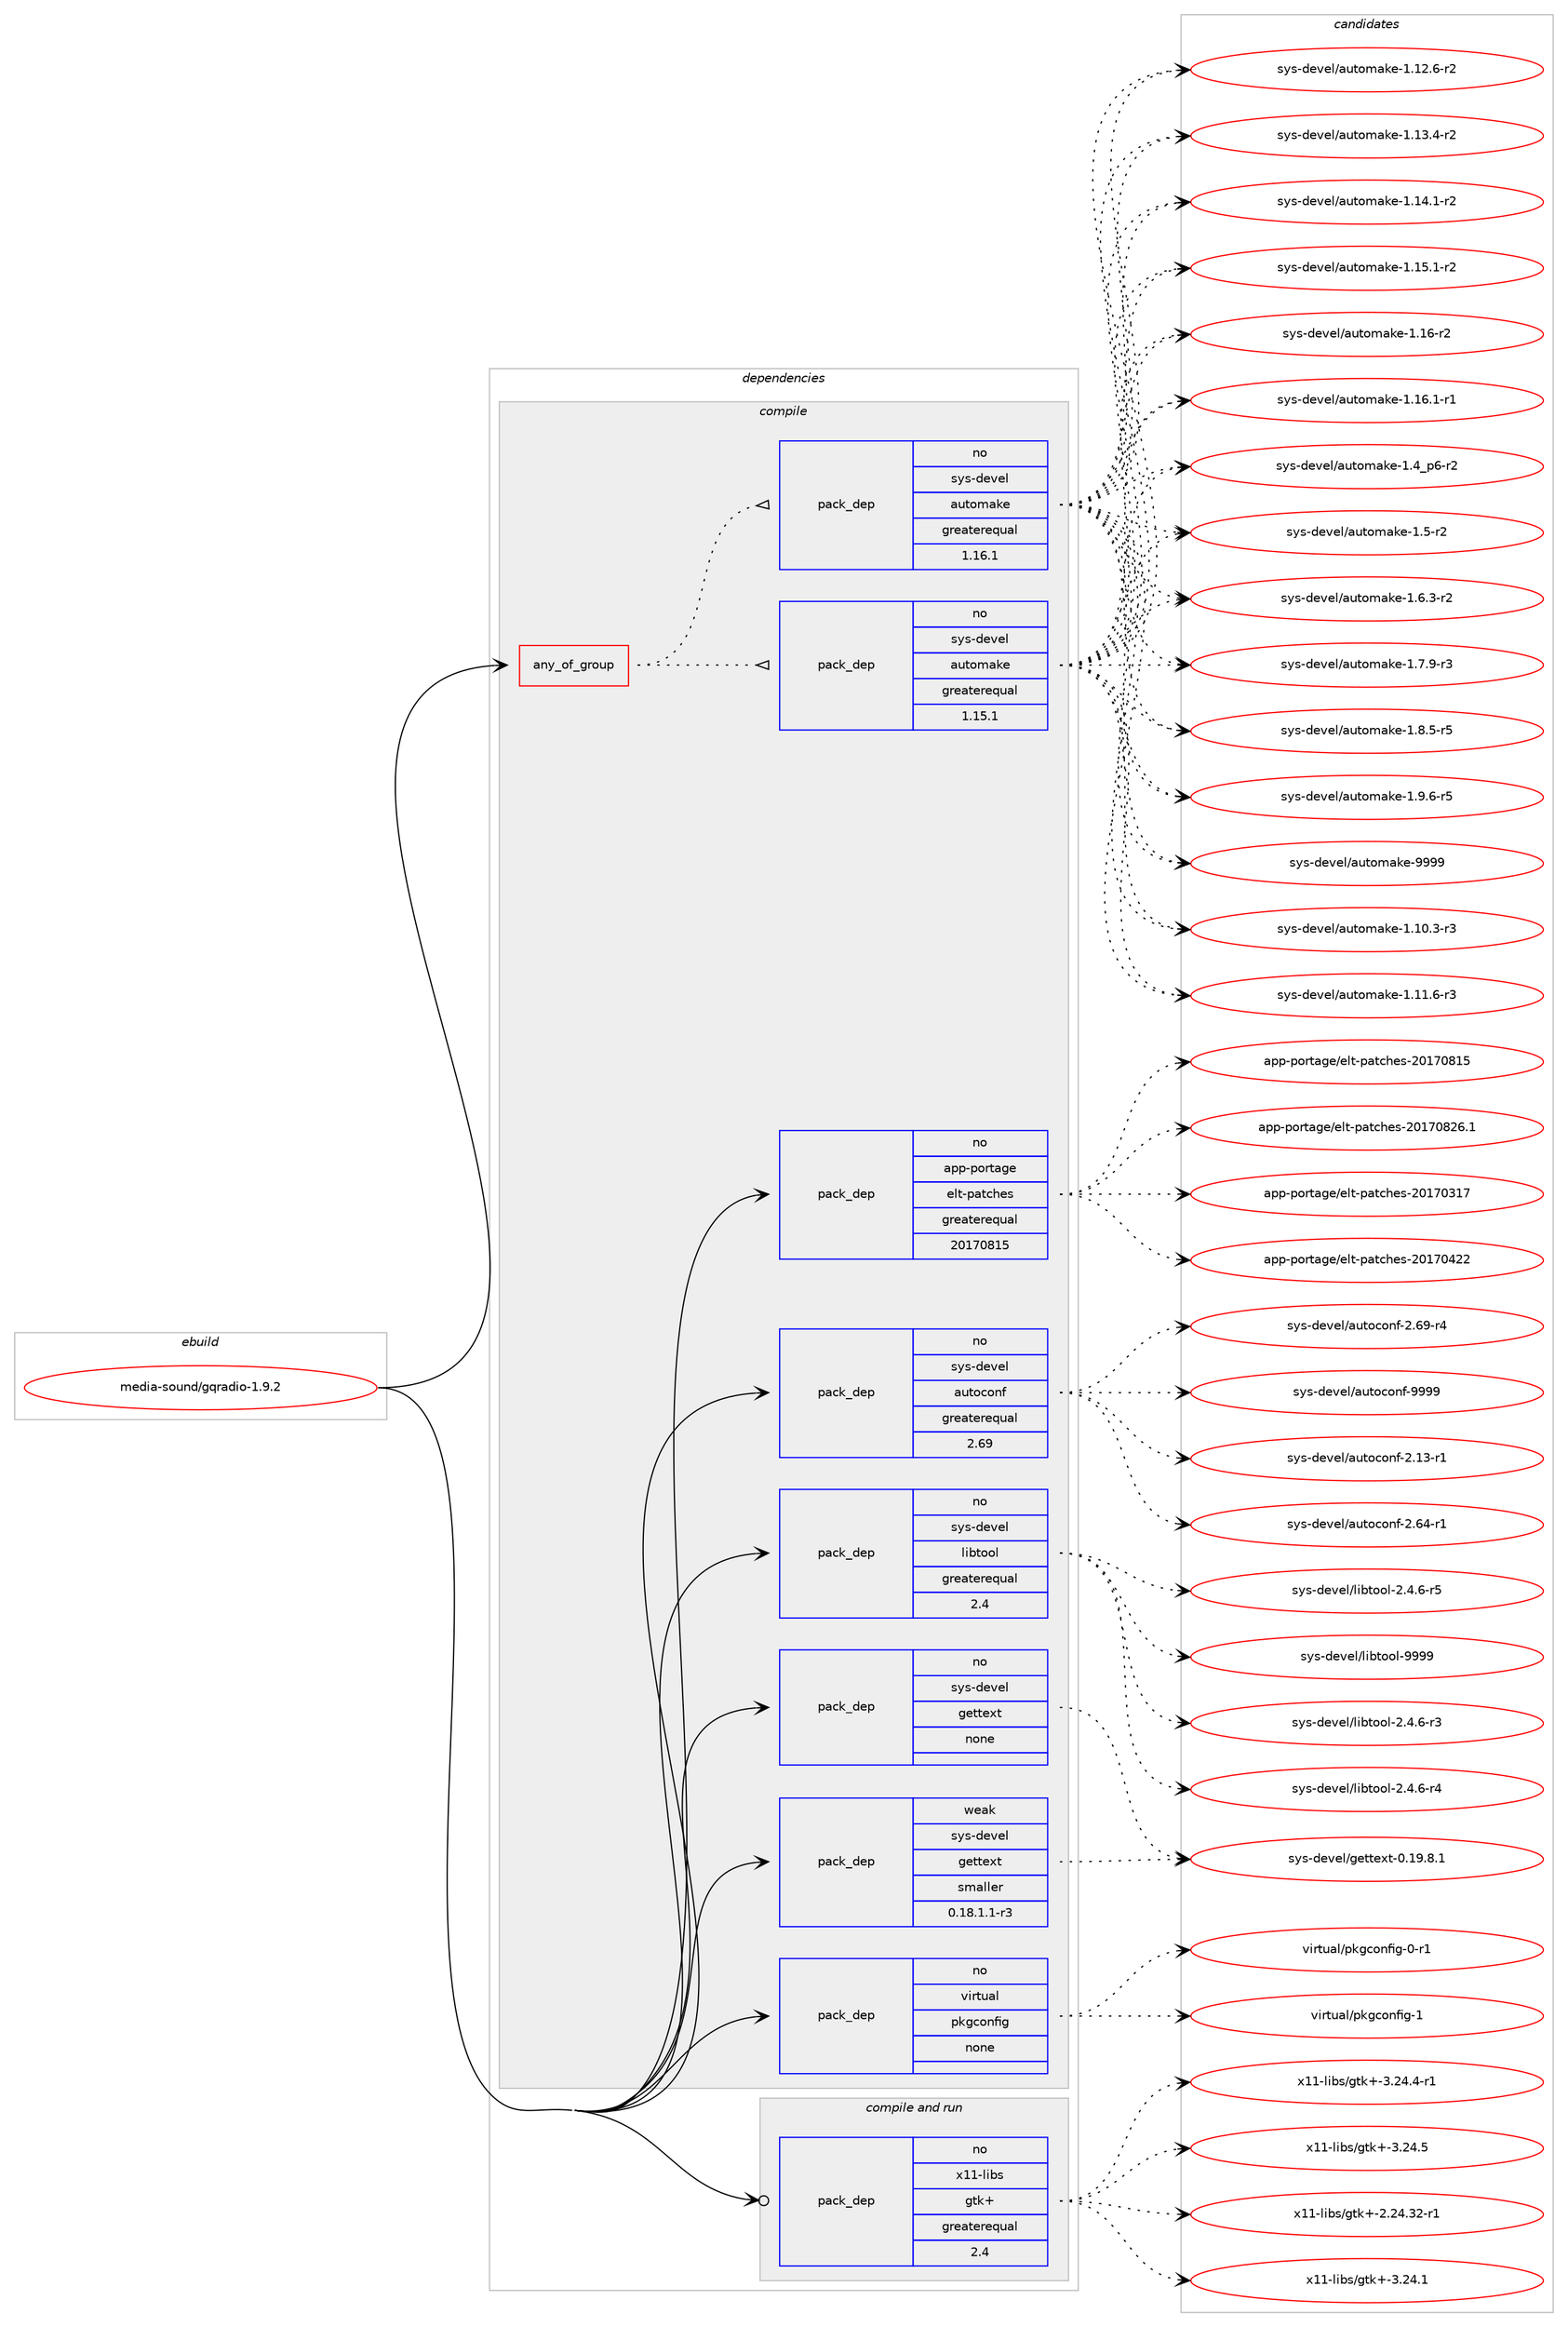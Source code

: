 digraph prolog {

# *************
# Graph options
# *************

newrank=true;
concentrate=true;
compound=true;
graph [rankdir=LR,fontname=Helvetica,fontsize=10,ranksep=1.5];#, ranksep=2.5, nodesep=0.2];
edge  [arrowhead=vee];
node  [fontname=Helvetica,fontsize=10];

# **********
# The ebuild
# **********

subgraph cluster_leftcol {
color=gray;
rank=same;
label=<<i>ebuild</i>>;
id [label="media-sound/gqradio-1.9.2", color=red, width=4, href="../media-sound/gqradio-1.9.2.svg"];
}

# ****************
# The dependencies
# ****************

subgraph cluster_midcol {
color=gray;
label=<<i>dependencies</i>>;
subgraph cluster_compile {
fillcolor="#eeeeee";
style=filled;
label=<<i>compile</i>>;
subgraph any25487 {
dependency1626411 [label=<<TABLE BORDER="0" CELLBORDER="1" CELLSPACING="0" CELLPADDING="4"><TR><TD CELLPADDING="10">any_of_group</TD></TR></TABLE>>, shape=none, color=red];subgraph pack1162887 {
dependency1626412 [label=<<TABLE BORDER="0" CELLBORDER="1" CELLSPACING="0" CELLPADDING="4" WIDTH="220"><TR><TD ROWSPAN="6" CELLPADDING="30">pack_dep</TD></TR><TR><TD WIDTH="110">no</TD></TR><TR><TD>sys-devel</TD></TR><TR><TD>automake</TD></TR><TR><TD>greaterequal</TD></TR><TR><TD>1.16.1</TD></TR></TABLE>>, shape=none, color=blue];
}
dependency1626411:e -> dependency1626412:w [weight=20,style="dotted",arrowhead="oinv"];
subgraph pack1162888 {
dependency1626413 [label=<<TABLE BORDER="0" CELLBORDER="1" CELLSPACING="0" CELLPADDING="4" WIDTH="220"><TR><TD ROWSPAN="6" CELLPADDING="30">pack_dep</TD></TR><TR><TD WIDTH="110">no</TD></TR><TR><TD>sys-devel</TD></TR><TR><TD>automake</TD></TR><TR><TD>greaterequal</TD></TR><TR><TD>1.15.1</TD></TR></TABLE>>, shape=none, color=blue];
}
dependency1626411:e -> dependency1626413:w [weight=20,style="dotted",arrowhead="oinv"];
}
id:e -> dependency1626411:w [weight=20,style="solid",arrowhead="vee"];
subgraph pack1162889 {
dependency1626414 [label=<<TABLE BORDER="0" CELLBORDER="1" CELLSPACING="0" CELLPADDING="4" WIDTH="220"><TR><TD ROWSPAN="6" CELLPADDING="30">pack_dep</TD></TR><TR><TD WIDTH="110">no</TD></TR><TR><TD>app-portage</TD></TR><TR><TD>elt-patches</TD></TR><TR><TD>greaterequal</TD></TR><TR><TD>20170815</TD></TR></TABLE>>, shape=none, color=blue];
}
id:e -> dependency1626414:w [weight=20,style="solid",arrowhead="vee"];
subgraph pack1162890 {
dependency1626415 [label=<<TABLE BORDER="0" CELLBORDER="1" CELLSPACING="0" CELLPADDING="4" WIDTH="220"><TR><TD ROWSPAN="6" CELLPADDING="30">pack_dep</TD></TR><TR><TD WIDTH="110">no</TD></TR><TR><TD>sys-devel</TD></TR><TR><TD>autoconf</TD></TR><TR><TD>greaterequal</TD></TR><TR><TD>2.69</TD></TR></TABLE>>, shape=none, color=blue];
}
id:e -> dependency1626415:w [weight=20,style="solid",arrowhead="vee"];
subgraph pack1162891 {
dependency1626416 [label=<<TABLE BORDER="0" CELLBORDER="1" CELLSPACING="0" CELLPADDING="4" WIDTH="220"><TR><TD ROWSPAN="6" CELLPADDING="30">pack_dep</TD></TR><TR><TD WIDTH="110">no</TD></TR><TR><TD>sys-devel</TD></TR><TR><TD>gettext</TD></TR><TR><TD>none</TD></TR><TR><TD></TD></TR></TABLE>>, shape=none, color=blue];
}
id:e -> dependency1626416:w [weight=20,style="solid",arrowhead="vee"];
subgraph pack1162892 {
dependency1626417 [label=<<TABLE BORDER="0" CELLBORDER="1" CELLSPACING="0" CELLPADDING="4" WIDTH="220"><TR><TD ROWSPAN="6" CELLPADDING="30">pack_dep</TD></TR><TR><TD WIDTH="110">no</TD></TR><TR><TD>sys-devel</TD></TR><TR><TD>libtool</TD></TR><TR><TD>greaterequal</TD></TR><TR><TD>2.4</TD></TR></TABLE>>, shape=none, color=blue];
}
id:e -> dependency1626417:w [weight=20,style="solid",arrowhead="vee"];
subgraph pack1162893 {
dependency1626418 [label=<<TABLE BORDER="0" CELLBORDER="1" CELLSPACING="0" CELLPADDING="4" WIDTH="220"><TR><TD ROWSPAN="6" CELLPADDING="30">pack_dep</TD></TR><TR><TD WIDTH="110">no</TD></TR><TR><TD>virtual</TD></TR><TR><TD>pkgconfig</TD></TR><TR><TD>none</TD></TR><TR><TD></TD></TR></TABLE>>, shape=none, color=blue];
}
id:e -> dependency1626418:w [weight=20,style="solid",arrowhead="vee"];
subgraph pack1162894 {
dependency1626419 [label=<<TABLE BORDER="0" CELLBORDER="1" CELLSPACING="0" CELLPADDING="4" WIDTH="220"><TR><TD ROWSPAN="6" CELLPADDING="30">pack_dep</TD></TR><TR><TD WIDTH="110">weak</TD></TR><TR><TD>sys-devel</TD></TR><TR><TD>gettext</TD></TR><TR><TD>smaller</TD></TR><TR><TD>0.18.1.1-r3</TD></TR></TABLE>>, shape=none, color=blue];
}
id:e -> dependency1626419:w [weight=20,style="solid",arrowhead="vee"];
}
subgraph cluster_compileandrun {
fillcolor="#eeeeee";
style=filled;
label=<<i>compile and run</i>>;
subgraph pack1162895 {
dependency1626420 [label=<<TABLE BORDER="0" CELLBORDER="1" CELLSPACING="0" CELLPADDING="4" WIDTH="220"><TR><TD ROWSPAN="6" CELLPADDING="30">pack_dep</TD></TR><TR><TD WIDTH="110">no</TD></TR><TR><TD>x11-libs</TD></TR><TR><TD>gtk+</TD></TR><TR><TD>greaterequal</TD></TR><TR><TD>2.4</TD></TR></TABLE>>, shape=none, color=blue];
}
id:e -> dependency1626420:w [weight=20,style="solid",arrowhead="odotvee"];
}
subgraph cluster_run {
fillcolor="#eeeeee";
style=filled;
label=<<i>run</i>>;
}
}

# **************
# The candidates
# **************

subgraph cluster_choices {
rank=same;
color=gray;
label=<<i>candidates</i>>;

subgraph choice1162887 {
color=black;
nodesep=1;
choice11512111545100101118101108479711711611110997107101454946494846514511451 [label="sys-devel/automake-1.10.3-r3", color=red, width=4,href="../sys-devel/automake-1.10.3-r3.svg"];
choice11512111545100101118101108479711711611110997107101454946494946544511451 [label="sys-devel/automake-1.11.6-r3", color=red, width=4,href="../sys-devel/automake-1.11.6-r3.svg"];
choice11512111545100101118101108479711711611110997107101454946495046544511450 [label="sys-devel/automake-1.12.6-r2", color=red, width=4,href="../sys-devel/automake-1.12.6-r2.svg"];
choice11512111545100101118101108479711711611110997107101454946495146524511450 [label="sys-devel/automake-1.13.4-r2", color=red, width=4,href="../sys-devel/automake-1.13.4-r2.svg"];
choice11512111545100101118101108479711711611110997107101454946495246494511450 [label="sys-devel/automake-1.14.1-r2", color=red, width=4,href="../sys-devel/automake-1.14.1-r2.svg"];
choice11512111545100101118101108479711711611110997107101454946495346494511450 [label="sys-devel/automake-1.15.1-r2", color=red, width=4,href="../sys-devel/automake-1.15.1-r2.svg"];
choice1151211154510010111810110847971171161111099710710145494649544511450 [label="sys-devel/automake-1.16-r2", color=red, width=4,href="../sys-devel/automake-1.16-r2.svg"];
choice11512111545100101118101108479711711611110997107101454946495446494511449 [label="sys-devel/automake-1.16.1-r1", color=red, width=4,href="../sys-devel/automake-1.16.1-r1.svg"];
choice115121115451001011181011084797117116111109971071014549465295112544511450 [label="sys-devel/automake-1.4_p6-r2", color=red, width=4,href="../sys-devel/automake-1.4_p6-r2.svg"];
choice11512111545100101118101108479711711611110997107101454946534511450 [label="sys-devel/automake-1.5-r2", color=red, width=4,href="../sys-devel/automake-1.5-r2.svg"];
choice115121115451001011181011084797117116111109971071014549465446514511450 [label="sys-devel/automake-1.6.3-r2", color=red, width=4,href="../sys-devel/automake-1.6.3-r2.svg"];
choice115121115451001011181011084797117116111109971071014549465546574511451 [label="sys-devel/automake-1.7.9-r3", color=red, width=4,href="../sys-devel/automake-1.7.9-r3.svg"];
choice115121115451001011181011084797117116111109971071014549465646534511453 [label="sys-devel/automake-1.8.5-r5", color=red, width=4,href="../sys-devel/automake-1.8.5-r5.svg"];
choice115121115451001011181011084797117116111109971071014549465746544511453 [label="sys-devel/automake-1.9.6-r5", color=red, width=4,href="../sys-devel/automake-1.9.6-r5.svg"];
choice115121115451001011181011084797117116111109971071014557575757 [label="sys-devel/automake-9999", color=red, width=4,href="../sys-devel/automake-9999.svg"];
dependency1626412:e -> choice11512111545100101118101108479711711611110997107101454946494846514511451:w [style=dotted,weight="100"];
dependency1626412:e -> choice11512111545100101118101108479711711611110997107101454946494946544511451:w [style=dotted,weight="100"];
dependency1626412:e -> choice11512111545100101118101108479711711611110997107101454946495046544511450:w [style=dotted,weight="100"];
dependency1626412:e -> choice11512111545100101118101108479711711611110997107101454946495146524511450:w [style=dotted,weight="100"];
dependency1626412:e -> choice11512111545100101118101108479711711611110997107101454946495246494511450:w [style=dotted,weight="100"];
dependency1626412:e -> choice11512111545100101118101108479711711611110997107101454946495346494511450:w [style=dotted,weight="100"];
dependency1626412:e -> choice1151211154510010111810110847971171161111099710710145494649544511450:w [style=dotted,weight="100"];
dependency1626412:e -> choice11512111545100101118101108479711711611110997107101454946495446494511449:w [style=dotted,weight="100"];
dependency1626412:e -> choice115121115451001011181011084797117116111109971071014549465295112544511450:w [style=dotted,weight="100"];
dependency1626412:e -> choice11512111545100101118101108479711711611110997107101454946534511450:w [style=dotted,weight="100"];
dependency1626412:e -> choice115121115451001011181011084797117116111109971071014549465446514511450:w [style=dotted,weight="100"];
dependency1626412:e -> choice115121115451001011181011084797117116111109971071014549465546574511451:w [style=dotted,weight="100"];
dependency1626412:e -> choice115121115451001011181011084797117116111109971071014549465646534511453:w [style=dotted,weight="100"];
dependency1626412:e -> choice115121115451001011181011084797117116111109971071014549465746544511453:w [style=dotted,weight="100"];
dependency1626412:e -> choice115121115451001011181011084797117116111109971071014557575757:w [style=dotted,weight="100"];
}
subgraph choice1162888 {
color=black;
nodesep=1;
choice11512111545100101118101108479711711611110997107101454946494846514511451 [label="sys-devel/automake-1.10.3-r3", color=red, width=4,href="../sys-devel/automake-1.10.3-r3.svg"];
choice11512111545100101118101108479711711611110997107101454946494946544511451 [label="sys-devel/automake-1.11.6-r3", color=red, width=4,href="../sys-devel/automake-1.11.6-r3.svg"];
choice11512111545100101118101108479711711611110997107101454946495046544511450 [label="sys-devel/automake-1.12.6-r2", color=red, width=4,href="../sys-devel/automake-1.12.6-r2.svg"];
choice11512111545100101118101108479711711611110997107101454946495146524511450 [label="sys-devel/automake-1.13.4-r2", color=red, width=4,href="../sys-devel/automake-1.13.4-r2.svg"];
choice11512111545100101118101108479711711611110997107101454946495246494511450 [label="sys-devel/automake-1.14.1-r2", color=red, width=4,href="../sys-devel/automake-1.14.1-r2.svg"];
choice11512111545100101118101108479711711611110997107101454946495346494511450 [label="sys-devel/automake-1.15.1-r2", color=red, width=4,href="../sys-devel/automake-1.15.1-r2.svg"];
choice1151211154510010111810110847971171161111099710710145494649544511450 [label="sys-devel/automake-1.16-r2", color=red, width=4,href="../sys-devel/automake-1.16-r2.svg"];
choice11512111545100101118101108479711711611110997107101454946495446494511449 [label="sys-devel/automake-1.16.1-r1", color=red, width=4,href="../sys-devel/automake-1.16.1-r1.svg"];
choice115121115451001011181011084797117116111109971071014549465295112544511450 [label="sys-devel/automake-1.4_p6-r2", color=red, width=4,href="../sys-devel/automake-1.4_p6-r2.svg"];
choice11512111545100101118101108479711711611110997107101454946534511450 [label="sys-devel/automake-1.5-r2", color=red, width=4,href="../sys-devel/automake-1.5-r2.svg"];
choice115121115451001011181011084797117116111109971071014549465446514511450 [label="sys-devel/automake-1.6.3-r2", color=red, width=4,href="../sys-devel/automake-1.6.3-r2.svg"];
choice115121115451001011181011084797117116111109971071014549465546574511451 [label="sys-devel/automake-1.7.9-r3", color=red, width=4,href="../sys-devel/automake-1.7.9-r3.svg"];
choice115121115451001011181011084797117116111109971071014549465646534511453 [label="sys-devel/automake-1.8.5-r5", color=red, width=4,href="../sys-devel/automake-1.8.5-r5.svg"];
choice115121115451001011181011084797117116111109971071014549465746544511453 [label="sys-devel/automake-1.9.6-r5", color=red, width=4,href="../sys-devel/automake-1.9.6-r5.svg"];
choice115121115451001011181011084797117116111109971071014557575757 [label="sys-devel/automake-9999", color=red, width=4,href="../sys-devel/automake-9999.svg"];
dependency1626413:e -> choice11512111545100101118101108479711711611110997107101454946494846514511451:w [style=dotted,weight="100"];
dependency1626413:e -> choice11512111545100101118101108479711711611110997107101454946494946544511451:w [style=dotted,weight="100"];
dependency1626413:e -> choice11512111545100101118101108479711711611110997107101454946495046544511450:w [style=dotted,weight="100"];
dependency1626413:e -> choice11512111545100101118101108479711711611110997107101454946495146524511450:w [style=dotted,weight="100"];
dependency1626413:e -> choice11512111545100101118101108479711711611110997107101454946495246494511450:w [style=dotted,weight="100"];
dependency1626413:e -> choice11512111545100101118101108479711711611110997107101454946495346494511450:w [style=dotted,weight="100"];
dependency1626413:e -> choice1151211154510010111810110847971171161111099710710145494649544511450:w [style=dotted,weight="100"];
dependency1626413:e -> choice11512111545100101118101108479711711611110997107101454946495446494511449:w [style=dotted,weight="100"];
dependency1626413:e -> choice115121115451001011181011084797117116111109971071014549465295112544511450:w [style=dotted,weight="100"];
dependency1626413:e -> choice11512111545100101118101108479711711611110997107101454946534511450:w [style=dotted,weight="100"];
dependency1626413:e -> choice115121115451001011181011084797117116111109971071014549465446514511450:w [style=dotted,weight="100"];
dependency1626413:e -> choice115121115451001011181011084797117116111109971071014549465546574511451:w [style=dotted,weight="100"];
dependency1626413:e -> choice115121115451001011181011084797117116111109971071014549465646534511453:w [style=dotted,weight="100"];
dependency1626413:e -> choice115121115451001011181011084797117116111109971071014549465746544511453:w [style=dotted,weight="100"];
dependency1626413:e -> choice115121115451001011181011084797117116111109971071014557575757:w [style=dotted,weight="100"];
}
subgraph choice1162889 {
color=black;
nodesep=1;
choice97112112451121111141169710310147101108116451129711699104101115455048495548514955 [label="app-portage/elt-patches-20170317", color=red, width=4,href="../app-portage/elt-patches-20170317.svg"];
choice97112112451121111141169710310147101108116451129711699104101115455048495548525050 [label="app-portage/elt-patches-20170422", color=red, width=4,href="../app-portage/elt-patches-20170422.svg"];
choice97112112451121111141169710310147101108116451129711699104101115455048495548564953 [label="app-portage/elt-patches-20170815", color=red, width=4,href="../app-portage/elt-patches-20170815.svg"];
choice971121124511211111411697103101471011081164511297116991041011154550484955485650544649 [label="app-portage/elt-patches-20170826.1", color=red, width=4,href="../app-portage/elt-patches-20170826.1.svg"];
dependency1626414:e -> choice97112112451121111141169710310147101108116451129711699104101115455048495548514955:w [style=dotted,weight="100"];
dependency1626414:e -> choice97112112451121111141169710310147101108116451129711699104101115455048495548525050:w [style=dotted,weight="100"];
dependency1626414:e -> choice97112112451121111141169710310147101108116451129711699104101115455048495548564953:w [style=dotted,weight="100"];
dependency1626414:e -> choice971121124511211111411697103101471011081164511297116991041011154550484955485650544649:w [style=dotted,weight="100"];
}
subgraph choice1162890 {
color=black;
nodesep=1;
choice1151211154510010111810110847971171161119911111010245504649514511449 [label="sys-devel/autoconf-2.13-r1", color=red, width=4,href="../sys-devel/autoconf-2.13-r1.svg"];
choice1151211154510010111810110847971171161119911111010245504654524511449 [label="sys-devel/autoconf-2.64-r1", color=red, width=4,href="../sys-devel/autoconf-2.64-r1.svg"];
choice1151211154510010111810110847971171161119911111010245504654574511452 [label="sys-devel/autoconf-2.69-r4", color=red, width=4,href="../sys-devel/autoconf-2.69-r4.svg"];
choice115121115451001011181011084797117116111991111101024557575757 [label="sys-devel/autoconf-9999", color=red, width=4,href="../sys-devel/autoconf-9999.svg"];
dependency1626415:e -> choice1151211154510010111810110847971171161119911111010245504649514511449:w [style=dotted,weight="100"];
dependency1626415:e -> choice1151211154510010111810110847971171161119911111010245504654524511449:w [style=dotted,weight="100"];
dependency1626415:e -> choice1151211154510010111810110847971171161119911111010245504654574511452:w [style=dotted,weight="100"];
dependency1626415:e -> choice115121115451001011181011084797117116111991111101024557575757:w [style=dotted,weight="100"];
}
subgraph choice1162891 {
color=black;
nodesep=1;
choice1151211154510010111810110847103101116116101120116454846495746564649 [label="sys-devel/gettext-0.19.8.1", color=red, width=4,href="../sys-devel/gettext-0.19.8.1.svg"];
dependency1626416:e -> choice1151211154510010111810110847103101116116101120116454846495746564649:w [style=dotted,weight="100"];
}
subgraph choice1162892 {
color=black;
nodesep=1;
choice1151211154510010111810110847108105981161111111084550465246544511451 [label="sys-devel/libtool-2.4.6-r3", color=red, width=4,href="../sys-devel/libtool-2.4.6-r3.svg"];
choice1151211154510010111810110847108105981161111111084550465246544511452 [label="sys-devel/libtool-2.4.6-r4", color=red, width=4,href="../sys-devel/libtool-2.4.6-r4.svg"];
choice1151211154510010111810110847108105981161111111084550465246544511453 [label="sys-devel/libtool-2.4.6-r5", color=red, width=4,href="../sys-devel/libtool-2.4.6-r5.svg"];
choice1151211154510010111810110847108105981161111111084557575757 [label="sys-devel/libtool-9999", color=red, width=4,href="../sys-devel/libtool-9999.svg"];
dependency1626417:e -> choice1151211154510010111810110847108105981161111111084550465246544511451:w [style=dotted,weight="100"];
dependency1626417:e -> choice1151211154510010111810110847108105981161111111084550465246544511452:w [style=dotted,weight="100"];
dependency1626417:e -> choice1151211154510010111810110847108105981161111111084550465246544511453:w [style=dotted,weight="100"];
dependency1626417:e -> choice1151211154510010111810110847108105981161111111084557575757:w [style=dotted,weight="100"];
}
subgraph choice1162893 {
color=black;
nodesep=1;
choice11810511411611797108471121071039911111010210510345484511449 [label="virtual/pkgconfig-0-r1", color=red, width=4,href="../virtual/pkgconfig-0-r1.svg"];
choice1181051141161179710847112107103991111101021051034549 [label="virtual/pkgconfig-1", color=red, width=4,href="../virtual/pkgconfig-1.svg"];
dependency1626418:e -> choice11810511411611797108471121071039911111010210510345484511449:w [style=dotted,weight="100"];
dependency1626418:e -> choice1181051141161179710847112107103991111101021051034549:w [style=dotted,weight="100"];
}
subgraph choice1162894 {
color=black;
nodesep=1;
choice1151211154510010111810110847103101116116101120116454846495746564649 [label="sys-devel/gettext-0.19.8.1", color=red, width=4,href="../sys-devel/gettext-0.19.8.1.svg"];
dependency1626419:e -> choice1151211154510010111810110847103101116116101120116454846495746564649:w [style=dotted,weight="100"];
}
subgraph choice1162895 {
color=black;
nodesep=1;
choice12049494510810598115471031161074345504650524651504511449 [label="x11-libs/gtk+-2.24.32-r1", color=red, width=4,href="../x11-libs/gtk+-2.24.32-r1.svg"];
choice12049494510810598115471031161074345514650524649 [label="x11-libs/gtk+-3.24.1", color=red, width=4,href="../x11-libs/gtk+-3.24.1.svg"];
choice120494945108105981154710311610743455146505246524511449 [label="x11-libs/gtk+-3.24.4-r1", color=red, width=4,href="../x11-libs/gtk+-3.24.4-r1.svg"];
choice12049494510810598115471031161074345514650524653 [label="x11-libs/gtk+-3.24.5", color=red, width=4,href="../x11-libs/gtk+-3.24.5.svg"];
dependency1626420:e -> choice12049494510810598115471031161074345504650524651504511449:w [style=dotted,weight="100"];
dependency1626420:e -> choice12049494510810598115471031161074345514650524649:w [style=dotted,weight="100"];
dependency1626420:e -> choice120494945108105981154710311610743455146505246524511449:w [style=dotted,weight="100"];
dependency1626420:e -> choice12049494510810598115471031161074345514650524653:w [style=dotted,weight="100"];
}
}

}
